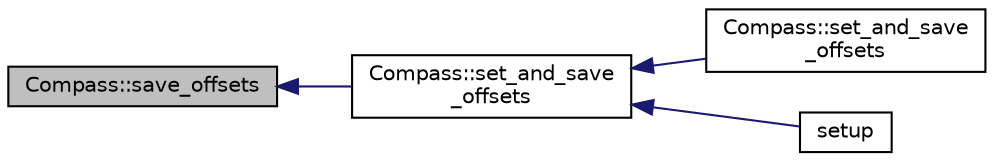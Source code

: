 digraph "Compass::save_offsets"
{
 // INTERACTIVE_SVG=YES
  edge [fontname="Helvetica",fontsize="10",labelfontname="Helvetica",labelfontsize="10"];
  node [fontname="Helvetica",fontsize="10",shape=record];
  rankdir="LR";
  Node1 [label="Compass::save_offsets",height=0.2,width=0.4,color="black", fillcolor="grey75", style="filled" fontcolor="black"];
  Node1 -> Node2 [dir="back",color="midnightblue",fontsize="10",style="solid",fontname="Helvetica"];
  Node2 [label="Compass::set_and_save\l_offsets",height=0.2,width=0.4,color="black", fillcolor="white", style="filled",URL="$classCompass.html#afeac6bcfad2650762cccda72dbce3e69"];
  Node2 -> Node3 [dir="back",color="midnightblue",fontsize="10",style="solid",fontname="Helvetica"];
  Node3 [label="Compass::set_and_save\l_offsets",height=0.2,width=0.4,color="black", fillcolor="white", style="filled",URL="$classCompass.html#a82c25fb3c34757ee529eeece644c88fc"];
  Node2 -> Node4 [dir="back",color="midnightblue",fontsize="10",style="solid",fontname="Helvetica"];
  Node4 [label="setup",height=0.2,width=0.4,color="black", fillcolor="white", style="filled",URL="$AP__Compass__test_8pde.html#a4fc01d736fe50cf5b977f755b675f11d"];
}

